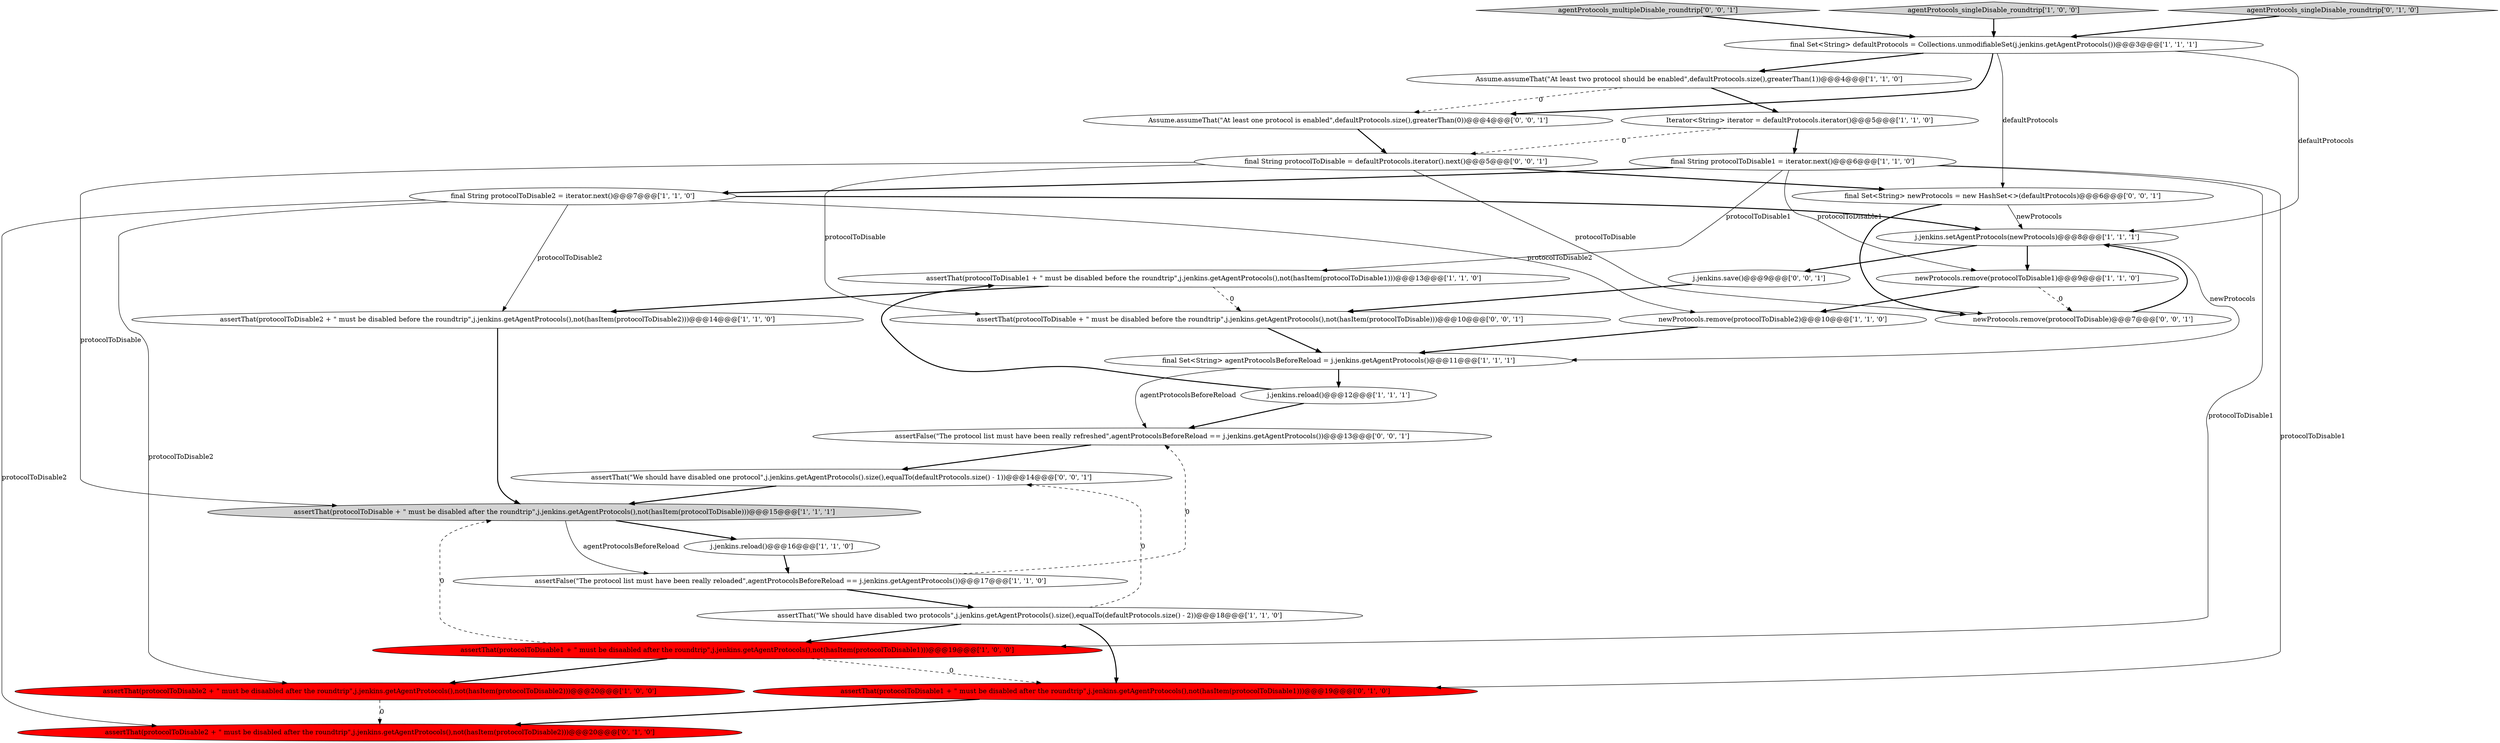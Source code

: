 digraph {
4 [style = filled, label = "assertThat(protocolToDisable1 + \" must be disabled before the roundtrip\",j.jenkins.getAgentProtocols(),not(hasItem(protocolToDisable1)))@@@13@@@['1', '1', '0']", fillcolor = white, shape = ellipse image = "AAA0AAABBB1BBB"];
17 [style = filled, label = "newProtocols.remove(protocolToDisable1)@@@9@@@['1', '1', '0']", fillcolor = white, shape = ellipse image = "AAA0AAABBB1BBB"];
27 [style = filled, label = "assertFalse(\"The protocol list must have been really refreshed\",agentProtocolsBeforeReload == j.jenkins.getAgentProtocols())@@@13@@@['0', '0', '1']", fillcolor = white, shape = ellipse image = "AAA0AAABBB3BBB"];
15 [style = filled, label = "Assume.assumeThat(\"At least two protocol should be enabled\",defaultProtocols.size(),greaterThan(1))@@@4@@@['1', '1', '0']", fillcolor = white, shape = ellipse image = "AAA0AAABBB1BBB"];
23 [style = filled, label = "assertThat(protocolToDisable + \" must be disabled before the roundtrip\",j.jenkins.getAgentProtocols(),not(hasItem(protocolToDisable)))@@@10@@@['0', '0', '1']", fillcolor = white, shape = ellipse image = "AAA0AAABBB3BBB"];
10 [style = filled, label = "j.jenkins.reload()@@@12@@@['1', '1', '1']", fillcolor = white, shape = ellipse image = "AAA0AAABBB1BBB"];
3 [style = filled, label = "assertThat(protocolToDisable + \" must be disabled after the roundtrip\",j.jenkins.getAgentProtocols(),not(hasItem(protocolToDisable)))@@@15@@@['1', '1', '1']", fillcolor = lightgray, shape = ellipse image = "AAA0AAABBB1BBB"];
7 [style = filled, label = "assertThat(protocolToDisable2 + \" must be disabled before the roundtrip\",j.jenkins.getAgentProtocols(),not(hasItem(protocolToDisable2)))@@@14@@@['1', '1', '0']", fillcolor = white, shape = ellipse image = "AAA0AAABBB1BBB"];
24 [style = filled, label = "final String protocolToDisable = defaultProtocols.iterator().next()@@@5@@@['0', '0', '1']", fillcolor = white, shape = ellipse image = "AAA0AAABBB3BBB"];
16 [style = filled, label = "Iterator<String> iterator = defaultProtocols.iterator()@@@5@@@['1', '1', '0']", fillcolor = white, shape = ellipse image = "AAA0AAABBB1BBB"];
18 [style = filled, label = "assertThat(protocolToDisable2 + \" must be disaabled after the roundtrip\",j.jenkins.getAgentProtocols(),not(hasItem(protocolToDisable2)))@@@20@@@['1', '0', '0']", fillcolor = red, shape = ellipse image = "AAA1AAABBB1BBB"];
22 [style = filled, label = "j.jenkins.save()@@@9@@@['0', '0', '1']", fillcolor = white, shape = ellipse image = "AAA0AAABBB3BBB"];
19 [style = filled, label = "assertThat(protocolToDisable1 + \" must be disabled after the roundtrip\",j.jenkins.getAgentProtocols(),not(hasItem(protocolToDisable1)))@@@19@@@['0', '1', '0']", fillcolor = red, shape = ellipse image = "AAA1AAABBB2BBB"];
13 [style = filled, label = "final Set<String> agentProtocolsBeforeReload = j.jenkins.getAgentProtocols()@@@11@@@['1', '1', '1']", fillcolor = white, shape = ellipse image = "AAA0AAABBB1BBB"];
1 [style = filled, label = "newProtocols.remove(protocolToDisable2)@@@10@@@['1', '1', '0']", fillcolor = white, shape = ellipse image = "AAA0AAABBB1BBB"];
29 [style = filled, label = "assertThat(\"We should have disabled one protocol\",j.jenkins.getAgentProtocols().size(),equalTo(defaultProtocols.size() - 1))@@@14@@@['0', '0', '1']", fillcolor = white, shape = ellipse image = "AAA0AAABBB3BBB"];
12 [style = filled, label = "final String protocolToDisable1 = iterator.next()@@@6@@@['1', '1', '0']", fillcolor = white, shape = ellipse image = "AAA0AAABBB1BBB"];
25 [style = filled, label = "agentProtocols_multipleDisable_roundtrip['0', '0', '1']", fillcolor = lightgray, shape = diamond image = "AAA0AAABBB3BBB"];
8 [style = filled, label = "assertFalse(\"The protocol list must have been really reloaded\",agentProtocolsBeforeReload == j.jenkins.getAgentProtocols())@@@17@@@['1', '1', '0']", fillcolor = white, shape = ellipse image = "AAA0AAABBB1BBB"];
30 [style = filled, label = "final Set<String> newProtocols = new HashSet<>(defaultProtocols)@@@6@@@['0', '0', '1']", fillcolor = white, shape = ellipse image = "AAA0AAABBB3BBB"];
11 [style = filled, label = "agentProtocols_singleDisable_roundtrip['1', '0', '0']", fillcolor = lightgray, shape = diamond image = "AAA0AAABBB1BBB"];
9 [style = filled, label = "assertThat(\"We should have disabled two protocols\",j.jenkins.getAgentProtocols().size(),equalTo(defaultProtocols.size() - 2))@@@18@@@['1', '1', '0']", fillcolor = white, shape = ellipse image = "AAA0AAABBB1BBB"];
2 [style = filled, label = "final String protocolToDisable2 = iterator.next()@@@7@@@['1', '1', '0']", fillcolor = white, shape = ellipse image = "AAA0AAABBB1BBB"];
5 [style = filled, label = "j.jenkins.reload()@@@16@@@['1', '1', '0']", fillcolor = white, shape = ellipse image = "AAA0AAABBB1BBB"];
6 [style = filled, label = "assertThat(protocolToDisable1 + \" must be disaabled after the roundtrip\",j.jenkins.getAgentProtocols(),not(hasItem(protocolToDisable1)))@@@19@@@['1', '0', '0']", fillcolor = red, shape = ellipse image = "AAA1AAABBB1BBB"];
21 [style = filled, label = "assertThat(protocolToDisable2 + \" must be disabled after the roundtrip\",j.jenkins.getAgentProtocols(),not(hasItem(protocolToDisable2)))@@@20@@@['0', '1', '0']", fillcolor = red, shape = ellipse image = "AAA1AAABBB2BBB"];
14 [style = filled, label = "j.jenkins.setAgentProtocols(newProtocols)@@@8@@@['1', '1', '1']", fillcolor = white, shape = ellipse image = "AAA0AAABBB1BBB"];
28 [style = filled, label = "newProtocols.remove(protocolToDisable)@@@7@@@['0', '0', '1']", fillcolor = white, shape = ellipse image = "AAA0AAABBB3BBB"];
26 [style = filled, label = "Assume.assumeThat(\"At least one protocol is enabled\",defaultProtocols.size(),greaterThan(0))@@@4@@@['0', '0', '1']", fillcolor = white, shape = ellipse image = "AAA0AAABBB3BBB"];
20 [style = filled, label = "agentProtocols_singleDisable_roundtrip['0', '1', '0']", fillcolor = lightgray, shape = diamond image = "AAA0AAABBB2BBB"];
0 [style = filled, label = "final Set<String> defaultProtocols = Collections.unmodifiableSet(j.jenkins.getAgentProtocols())@@@3@@@['1', '1', '1']", fillcolor = white, shape = ellipse image = "AAA0AAABBB1BBB"];
25->0 [style = bold, label=""];
13->10 [style = bold, label=""];
5->8 [style = bold, label=""];
12->4 [style = solid, label="protocolToDisable1"];
3->8 [style = solid, label="agentProtocolsBeforeReload"];
0->26 [style = bold, label=""];
17->1 [style = bold, label=""];
16->24 [style = dashed, label="0"];
10->27 [style = bold, label=""];
6->18 [style = bold, label=""];
24->3 [style = solid, label="protocolToDisable"];
12->6 [style = solid, label="protocolToDisable1"];
29->3 [style = bold, label=""];
20->0 [style = bold, label=""];
14->22 [style = bold, label=""];
6->3 [style = dashed, label="0"];
0->14 [style = solid, label="defaultProtocols"];
14->17 [style = bold, label=""];
12->17 [style = solid, label="protocolToDisable1"];
15->16 [style = bold, label=""];
26->24 [style = bold, label=""];
22->23 [style = bold, label=""];
1->13 [style = bold, label=""];
0->15 [style = bold, label=""];
7->3 [style = bold, label=""];
4->7 [style = bold, label=""];
28->14 [style = bold, label=""];
9->6 [style = bold, label=""];
24->30 [style = bold, label=""];
2->21 [style = solid, label="protocolToDisable2"];
24->23 [style = solid, label="protocolToDisable"];
17->28 [style = dashed, label="0"];
12->2 [style = bold, label=""];
3->5 [style = bold, label=""];
11->0 [style = bold, label=""];
2->1 [style = solid, label="protocolToDisable2"];
30->28 [style = bold, label=""];
12->19 [style = solid, label="protocolToDisable1"];
9->29 [style = dashed, label="0"];
14->13 [style = solid, label="newProtocols"];
23->13 [style = bold, label=""];
2->18 [style = solid, label="protocolToDisable2"];
18->21 [style = dashed, label="0"];
2->14 [style = bold, label=""];
6->19 [style = dashed, label="0"];
8->9 [style = bold, label=""];
10->4 [style = bold, label=""];
2->7 [style = solid, label="protocolToDisable2"];
9->19 [style = bold, label=""];
13->27 [style = solid, label="agentProtocolsBeforeReload"];
15->26 [style = dashed, label="0"];
8->27 [style = dashed, label="0"];
27->29 [style = bold, label=""];
4->23 [style = dashed, label="0"];
0->30 [style = solid, label="defaultProtocols"];
16->12 [style = bold, label=""];
24->28 [style = solid, label="protocolToDisable"];
30->14 [style = solid, label="newProtocols"];
19->21 [style = bold, label=""];
}
